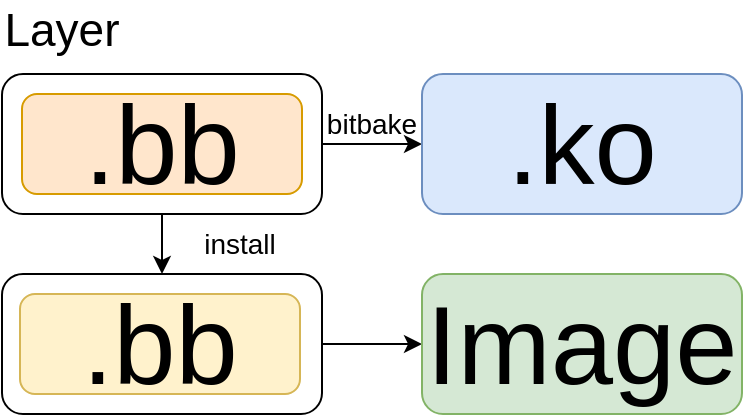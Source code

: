 <mxfile version="26.2.14">
  <diagram name="第 1 页" id="RUm9nZfpx9MbE9Eg60P1">
    <mxGraphModel dx="655" dy="421" grid="1" gridSize="10" guides="1" tooltips="1" connect="1" arrows="1" fold="1" page="1" pageScale="1" pageWidth="827" pageHeight="1169" math="0" shadow="0">
      <root>
        <mxCell id="0" />
        <mxCell id="1" parent="0" />
        <mxCell id="SdhQP168fEgO3BezE4Rt-14" style="edgeStyle=orthogonalEdgeStyle;rounded=0;orthogonalLoop=1;jettySize=auto;html=1;exitX=1;exitY=0.5;exitDx=0;exitDy=0;entryX=0;entryY=0.5;entryDx=0;entryDy=0;" edge="1" parent="1" source="SdhQP168fEgO3BezE4Rt-1" target="SdhQP168fEgO3BezE4Rt-13">
          <mxGeometry relative="1" as="geometry" />
        </mxCell>
        <mxCell id="SdhQP168fEgO3BezE4Rt-20" style="edgeStyle=orthogonalEdgeStyle;rounded=0;orthogonalLoop=1;jettySize=auto;html=1;entryX=0.5;entryY=0;entryDx=0;entryDy=0;" edge="1" parent="1" source="SdhQP168fEgO3BezE4Rt-1" target="SdhQP168fEgO3BezE4Rt-16">
          <mxGeometry relative="1" as="geometry" />
        </mxCell>
        <mxCell id="SdhQP168fEgO3BezE4Rt-1" value="" style="rounded=1;whiteSpace=wrap;html=1;" vertex="1" parent="1">
          <mxGeometry x="100" y="150" width="160" height="70" as="geometry" />
        </mxCell>
        <mxCell id="SdhQP168fEgO3BezE4Rt-3" value="&lt;font style=&quot;font-size: 56px;&quot;&gt;.bb&lt;/font&gt;" style="rounded=1;whiteSpace=wrap;html=1;fillColor=#ffe6cc;strokeColor=#d79b00;" vertex="1" parent="1">
          <mxGeometry x="110" y="160" width="140" height="50" as="geometry" />
        </mxCell>
        <mxCell id="SdhQP168fEgO3BezE4Rt-10" value="&lt;font style=&quot;font-size: 23px;&quot;&gt;Layer&lt;/font&gt;" style="text;html=1;align=center;verticalAlign=middle;whiteSpace=wrap;rounded=0;" vertex="1" parent="1">
          <mxGeometry x="100" y="113" width="60" height="30" as="geometry" />
        </mxCell>
        <mxCell id="SdhQP168fEgO3BezE4Rt-13" value="&lt;font style=&quot;font-size: 56px;&quot;&gt;.ko&lt;/font&gt;" style="rounded=1;whiteSpace=wrap;html=1;fillColor=#dae8fc;strokeColor=#6c8ebf;" vertex="1" parent="1">
          <mxGeometry x="310" y="150" width="160" height="70" as="geometry" />
        </mxCell>
        <mxCell id="SdhQP168fEgO3BezE4Rt-15" value="&lt;font style=&quot;font-size: 14px;&quot;&gt;bitbake&lt;/font&gt;" style="text;html=1;align=center;verticalAlign=middle;whiteSpace=wrap;rounded=0;" vertex="1" parent="1">
          <mxGeometry x="255" y="160" width="60" height="29" as="geometry" />
        </mxCell>
        <mxCell id="SdhQP168fEgO3BezE4Rt-27" style="edgeStyle=orthogonalEdgeStyle;rounded=0;orthogonalLoop=1;jettySize=auto;html=1;exitX=1;exitY=0.5;exitDx=0;exitDy=0;entryX=0;entryY=0.5;entryDx=0;entryDy=0;" edge="1" parent="1" source="SdhQP168fEgO3BezE4Rt-16" target="SdhQP168fEgO3BezE4Rt-23">
          <mxGeometry relative="1" as="geometry" />
        </mxCell>
        <mxCell id="SdhQP168fEgO3BezE4Rt-16" value="" style="rounded=1;whiteSpace=wrap;html=1;" vertex="1" parent="1">
          <mxGeometry x="100" y="250" width="160" height="70" as="geometry" />
        </mxCell>
        <mxCell id="SdhQP168fEgO3BezE4Rt-21" value="&lt;span style=&quot;font-size: 14px;&quot;&gt;install&lt;/span&gt;" style="text;html=1;align=center;verticalAlign=middle;whiteSpace=wrap;rounded=0;" vertex="1" parent="1">
          <mxGeometry x="189" y="220" width="60" height="29" as="geometry" />
        </mxCell>
        <mxCell id="SdhQP168fEgO3BezE4Rt-22" value="&lt;font style=&quot;font-size: 56px;&quot;&gt;.bb&lt;/font&gt;" style="rounded=1;whiteSpace=wrap;html=1;fillColor=#fff2cc;strokeColor=#d6b656;" vertex="1" parent="1">
          <mxGeometry x="109" y="260" width="140" height="50" as="geometry" />
        </mxCell>
        <mxCell id="SdhQP168fEgO3BezE4Rt-23" value="&lt;font style=&quot;font-size: 56px;&quot;&gt;Image&lt;/font&gt;" style="rounded=1;whiteSpace=wrap;html=1;fillColor=#d5e8d4;strokeColor=#82b366;" vertex="1" parent="1">
          <mxGeometry x="310" y="250" width="160" height="70" as="geometry" />
        </mxCell>
      </root>
    </mxGraphModel>
  </diagram>
</mxfile>
